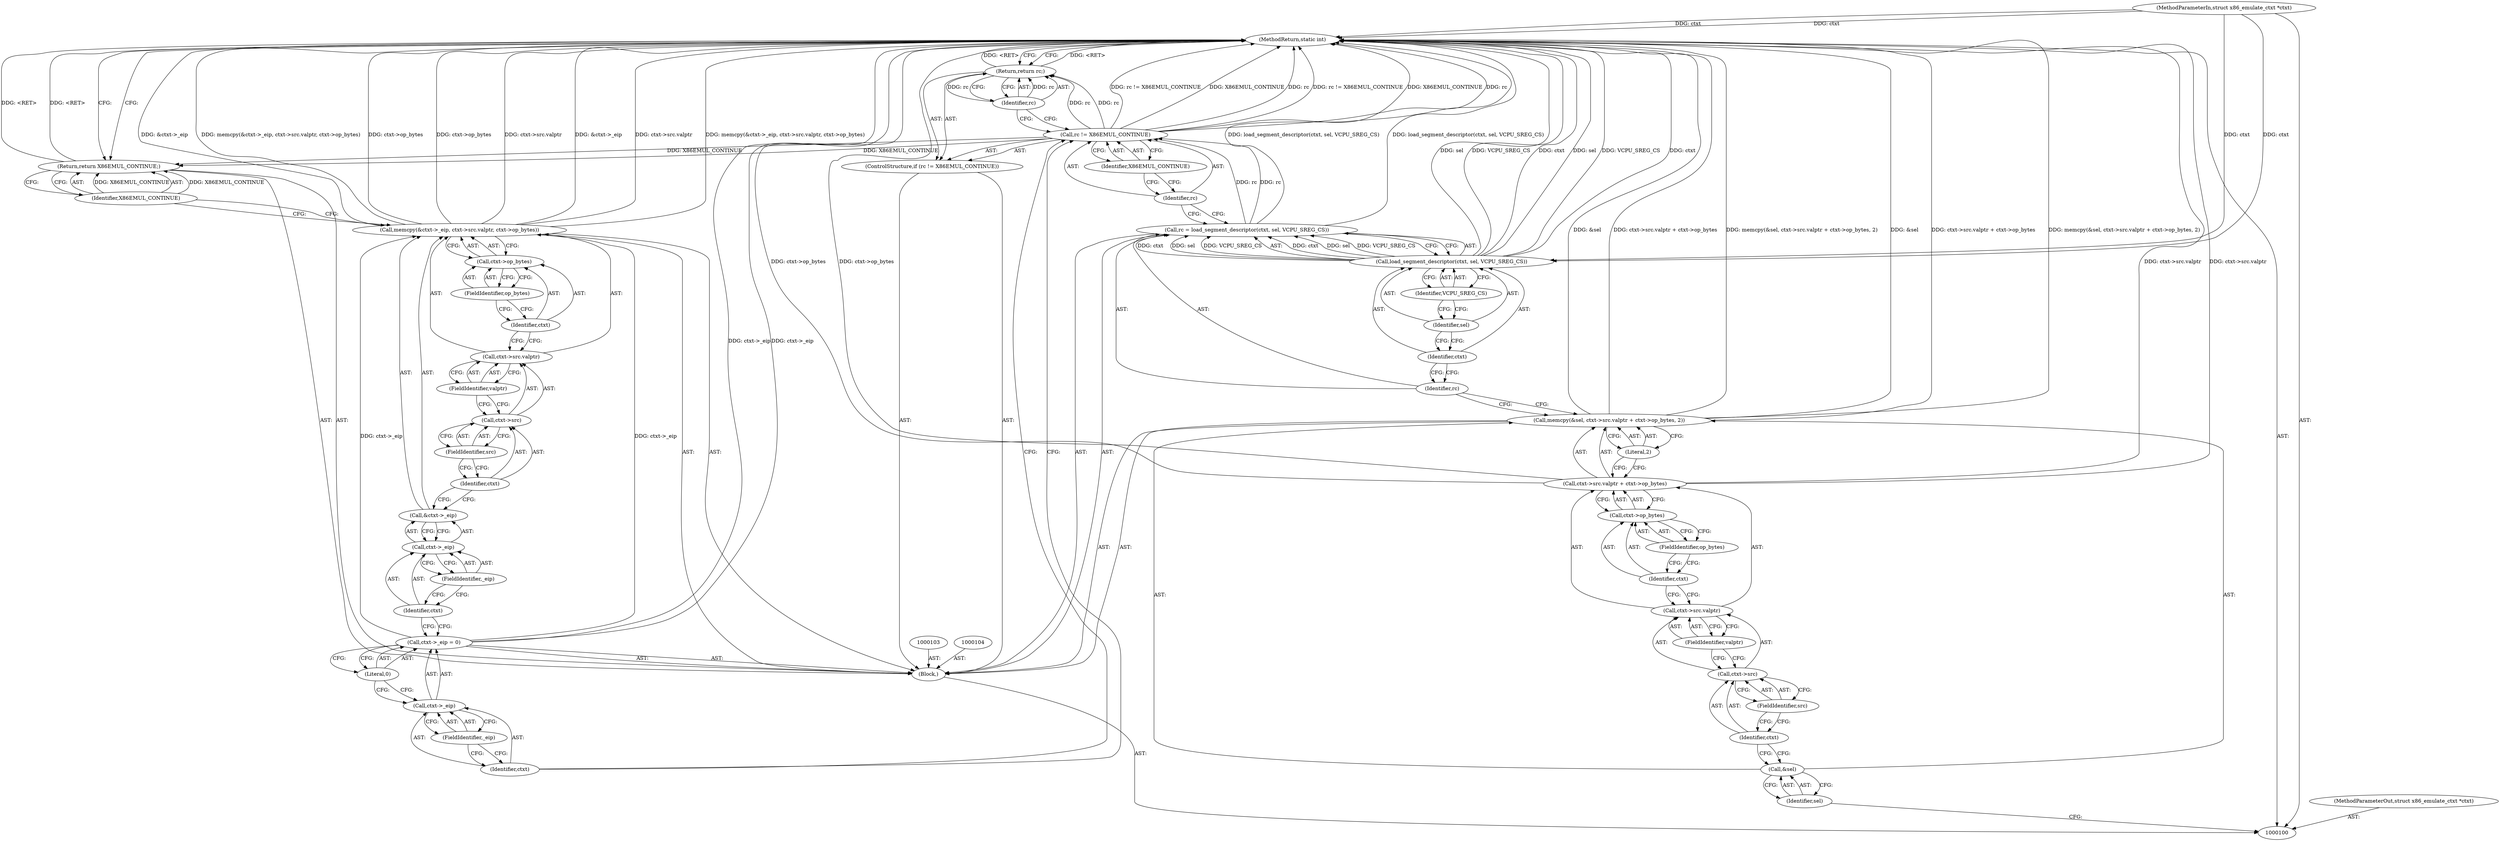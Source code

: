 digraph "1_linux_d1442d85cc30ea75f7d399474ca738e0bc96f715_1" {
"1000150" [label="(MethodReturn,static int)"];
"1000101" [label="(MethodParameterIn,struct x86_emulate_ctxt *ctxt)"];
"1000199" [label="(MethodParameterOut,struct x86_emulate_ctxt *ctxt)"];
"1000129" [label="(Identifier,rc)"];
"1000128" [label="(Return,return rc;)"];
"1000130" [label="(Call,ctxt->_eip = 0)"];
"1000131" [label="(Call,ctxt->_eip)"];
"1000132" [label="(Identifier,ctxt)"];
"1000134" [label="(Literal,0)"];
"1000133" [label="(FieldIdentifier,_eip)"];
"1000135" [label="(Call,memcpy(&ctxt->_eip, ctxt->src.valptr, ctxt->op_bytes))"];
"1000139" [label="(FieldIdentifier,_eip)"];
"1000140" [label="(Call,ctxt->src.valptr)"];
"1000141" [label="(Call,ctxt->src)"];
"1000142" [label="(Identifier,ctxt)"];
"1000143" [label="(FieldIdentifier,src)"];
"1000144" [label="(FieldIdentifier,valptr)"];
"1000145" [label="(Call,ctxt->op_bytes)"];
"1000146" [label="(Identifier,ctxt)"];
"1000147" [label="(FieldIdentifier,op_bytes)"];
"1000136" [label="(Call,&ctxt->_eip)"];
"1000137" [label="(Call,ctxt->_eip)"];
"1000138" [label="(Identifier,ctxt)"];
"1000148" [label="(Return,return X86EMUL_CONTINUE;)"];
"1000149" [label="(Identifier,X86EMUL_CONTINUE)"];
"1000102" [label="(Block,)"];
"1000107" [label="(Identifier,sel)"];
"1000108" [label="(Call,ctxt->src.valptr + ctxt->op_bytes)"];
"1000109" [label="(Call,ctxt->src.valptr)"];
"1000110" [label="(Call,ctxt->src)"];
"1000111" [label="(Identifier,ctxt)"];
"1000105" [label="(Call,memcpy(&sel, ctxt->src.valptr + ctxt->op_bytes, 2))"];
"1000112" [label="(FieldIdentifier,src)"];
"1000113" [label="(FieldIdentifier,valptr)"];
"1000114" [label="(Call,ctxt->op_bytes)"];
"1000115" [label="(Identifier,ctxt)"];
"1000116" [label="(FieldIdentifier,op_bytes)"];
"1000117" [label="(Literal,2)"];
"1000106" [label="(Call,&sel)"];
"1000118" [label="(Call,rc = load_segment_descriptor(ctxt, sel, VCPU_SREG_CS))"];
"1000119" [label="(Identifier,rc)"];
"1000121" [label="(Identifier,ctxt)"];
"1000122" [label="(Identifier,sel)"];
"1000123" [label="(Identifier,VCPU_SREG_CS)"];
"1000120" [label="(Call,load_segment_descriptor(ctxt, sel, VCPU_SREG_CS))"];
"1000127" [label="(Identifier,X86EMUL_CONTINUE)"];
"1000124" [label="(ControlStructure,if (rc != X86EMUL_CONTINUE))"];
"1000125" [label="(Call,rc != X86EMUL_CONTINUE)"];
"1000126" [label="(Identifier,rc)"];
"1000150" -> "1000100"  [label="AST: "];
"1000150" -> "1000128"  [label="CFG: "];
"1000150" -> "1000148"  [label="CFG: "];
"1000148" -> "1000150"  [label="DDG: <RET>"];
"1000128" -> "1000150"  [label="DDG: <RET>"];
"1000125" -> "1000150"  [label="DDG: rc != X86EMUL_CONTINUE"];
"1000125" -> "1000150"  [label="DDG: X86EMUL_CONTINUE"];
"1000125" -> "1000150"  [label="DDG: rc"];
"1000105" -> "1000150"  [label="DDG: ctxt->src.valptr + ctxt->op_bytes"];
"1000105" -> "1000150"  [label="DDG: memcpy(&sel, ctxt->src.valptr + ctxt->op_bytes, 2)"];
"1000105" -> "1000150"  [label="DDG: &sel"];
"1000108" -> "1000150"  [label="DDG: ctxt->op_bytes"];
"1000108" -> "1000150"  [label="DDG: ctxt->src.valptr"];
"1000120" -> "1000150"  [label="DDG: VCPU_SREG_CS"];
"1000120" -> "1000150"  [label="DDG: ctxt"];
"1000120" -> "1000150"  [label="DDG: sel"];
"1000135" -> "1000150"  [label="DDG: ctxt->src.valptr"];
"1000135" -> "1000150"  [label="DDG: memcpy(&ctxt->_eip, ctxt->src.valptr, ctxt->op_bytes)"];
"1000135" -> "1000150"  [label="DDG: &ctxt->_eip"];
"1000135" -> "1000150"  [label="DDG: ctxt->op_bytes"];
"1000130" -> "1000150"  [label="DDG: ctxt->_eip"];
"1000101" -> "1000150"  [label="DDG: ctxt"];
"1000118" -> "1000150"  [label="DDG: load_segment_descriptor(ctxt, sel, VCPU_SREG_CS)"];
"1000101" -> "1000100"  [label="AST: "];
"1000101" -> "1000150"  [label="DDG: ctxt"];
"1000101" -> "1000120"  [label="DDG: ctxt"];
"1000199" -> "1000100"  [label="AST: "];
"1000129" -> "1000128"  [label="AST: "];
"1000129" -> "1000125"  [label="CFG: "];
"1000128" -> "1000129"  [label="CFG: "];
"1000129" -> "1000128"  [label="DDG: rc"];
"1000128" -> "1000124"  [label="AST: "];
"1000128" -> "1000129"  [label="CFG: "];
"1000129" -> "1000128"  [label="AST: "];
"1000150" -> "1000128"  [label="CFG: "];
"1000128" -> "1000150"  [label="DDG: <RET>"];
"1000129" -> "1000128"  [label="DDG: rc"];
"1000125" -> "1000128"  [label="DDG: rc"];
"1000130" -> "1000102"  [label="AST: "];
"1000130" -> "1000134"  [label="CFG: "];
"1000131" -> "1000130"  [label="AST: "];
"1000134" -> "1000130"  [label="AST: "];
"1000138" -> "1000130"  [label="CFG: "];
"1000130" -> "1000150"  [label="DDG: ctxt->_eip"];
"1000130" -> "1000135"  [label="DDG: ctxt->_eip"];
"1000131" -> "1000130"  [label="AST: "];
"1000131" -> "1000133"  [label="CFG: "];
"1000132" -> "1000131"  [label="AST: "];
"1000133" -> "1000131"  [label="AST: "];
"1000134" -> "1000131"  [label="CFG: "];
"1000132" -> "1000131"  [label="AST: "];
"1000132" -> "1000125"  [label="CFG: "];
"1000133" -> "1000132"  [label="CFG: "];
"1000134" -> "1000130"  [label="AST: "];
"1000134" -> "1000131"  [label="CFG: "];
"1000130" -> "1000134"  [label="CFG: "];
"1000133" -> "1000131"  [label="AST: "];
"1000133" -> "1000132"  [label="CFG: "];
"1000131" -> "1000133"  [label="CFG: "];
"1000135" -> "1000102"  [label="AST: "];
"1000135" -> "1000145"  [label="CFG: "];
"1000136" -> "1000135"  [label="AST: "];
"1000140" -> "1000135"  [label="AST: "];
"1000145" -> "1000135"  [label="AST: "];
"1000149" -> "1000135"  [label="CFG: "];
"1000135" -> "1000150"  [label="DDG: ctxt->src.valptr"];
"1000135" -> "1000150"  [label="DDG: memcpy(&ctxt->_eip, ctxt->src.valptr, ctxt->op_bytes)"];
"1000135" -> "1000150"  [label="DDG: &ctxt->_eip"];
"1000135" -> "1000150"  [label="DDG: ctxt->op_bytes"];
"1000130" -> "1000135"  [label="DDG: ctxt->_eip"];
"1000139" -> "1000137"  [label="AST: "];
"1000139" -> "1000138"  [label="CFG: "];
"1000137" -> "1000139"  [label="CFG: "];
"1000140" -> "1000135"  [label="AST: "];
"1000140" -> "1000144"  [label="CFG: "];
"1000141" -> "1000140"  [label="AST: "];
"1000144" -> "1000140"  [label="AST: "];
"1000146" -> "1000140"  [label="CFG: "];
"1000141" -> "1000140"  [label="AST: "];
"1000141" -> "1000143"  [label="CFG: "];
"1000142" -> "1000141"  [label="AST: "];
"1000143" -> "1000141"  [label="AST: "];
"1000144" -> "1000141"  [label="CFG: "];
"1000142" -> "1000141"  [label="AST: "];
"1000142" -> "1000136"  [label="CFG: "];
"1000143" -> "1000142"  [label="CFG: "];
"1000143" -> "1000141"  [label="AST: "];
"1000143" -> "1000142"  [label="CFG: "];
"1000141" -> "1000143"  [label="CFG: "];
"1000144" -> "1000140"  [label="AST: "];
"1000144" -> "1000141"  [label="CFG: "];
"1000140" -> "1000144"  [label="CFG: "];
"1000145" -> "1000135"  [label="AST: "];
"1000145" -> "1000147"  [label="CFG: "];
"1000146" -> "1000145"  [label="AST: "];
"1000147" -> "1000145"  [label="AST: "];
"1000135" -> "1000145"  [label="CFG: "];
"1000146" -> "1000145"  [label="AST: "];
"1000146" -> "1000140"  [label="CFG: "];
"1000147" -> "1000146"  [label="CFG: "];
"1000147" -> "1000145"  [label="AST: "];
"1000147" -> "1000146"  [label="CFG: "];
"1000145" -> "1000147"  [label="CFG: "];
"1000136" -> "1000135"  [label="AST: "];
"1000136" -> "1000137"  [label="CFG: "];
"1000137" -> "1000136"  [label="AST: "];
"1000142" -> "1000136"  [label="CFG: "];
"1000137" -> "1000136"  [label="AST: "];
"1000137" -> "1000139"  [label="CFG: "];
"1000138" -> "1000137"  [label="AST: "];
"1000139" -> "1000137"  [label="AST: "];
"1000136" -> "1000137"  [label="CFG: "];
"1000138" -> "1000137"  [label="AST: "];
"1000138" -> "1000130"  [label="CFG: "];
"1000139" -> "1000138"  [label="CFG: "];
"1000148" -> "1000102"  [label="AST: "];
"1000148" -> "1000149"  [label="CFG: "];
"1000149" -> "1000148"  [label="AST: "];
"1000150" -> "1000148"  [label="CFG: "];
"1000148" -> "1000150"  [label="DDG: <RET>"];
"1000149" -> "1000148"  [label="DDG: X86EMUL_CONTINUE"];
"1000125" -> "1000148"  [label="DDG: X86EMUL_CONTINUE"];
"1000149" -> "1000148"  [label="AST: "];
"1000149" -> "1000135"  [label="CFG: "];
"1000148" -> "1000149"  [label="CFG: "];
"1000149" -> "1000148"  [label="DDG: X86EMUL_CONTINUE"];
"1000102" -> "1000100"  [label="AST: "];
"1000103" -> "1000102"  [label="AST: "];
"1000104" -> "1000102"  [label="AST: "];
"1000105" -> "1000102"  [label="AST: "];
"1000118" -> "1000102"  [label="AST: "];
"1000124" -> "1000102"  [label="AST: "];
"1000130" -> "1000102"  [label="AST: "];
"1000135" -> "1000102"  [label="AST: "];
"1000148" -> "1000102"  [label="AST: "];
"1000107" -> "1000106"  [label="AST: "];
"1000107" -> "1000100"  [label="CFG: "];
"1000106" -> "1000107"  [label="CFG: "];
"1000108" -> "1000105"  [label="AST: "];
"1000108" -> "1000114"  [label="CFG: "];
"1000109" -> "1000108"  [label="AST: "];
"1000114" -> "1000108"  [label="AST: "];
"1000117" -> "1000108"  [label="CFG: "];
"1000108" -> "1000150"  [label="DDG: ctxt->op_bytes"];
"1000108" -> "1000150"  [label="DDG: ctxt->src.valptr"];
"1000109" -> "1000108"  [label="AST: "];
"1000109" -> "1000113"  [label="CFG: "];
"1000110" -> "1000109"  [label="AST: "];
"1000113" -> "1000109"  [label="AST: "];
"1000115" -> "1000109"  [label="CFG: "];
"1000110" -> "1000109"  [label="AST: "];
"1000110" -> "1000112"  [label="CFG: "];
"1000111" -> "1000110"  [label="AST: "];
"1000112" -> "1000110"  [label="AST: "];
"1000113" -> "1000110"  [label="CFG: "];
"1000111" -> "1000110"  [label="AST: "];
"1000111" -> "1000106"  [label="CFG: "];
"1000112" -> "1000111"  [label="CFG: "];
"1000105" -> "1000102"  [label="AST: "];
"1000105" -> "1000117"  [label="CFG: "];
"1000106" -> "1000105"  [label="AST: "];
"1000108" -> "1000105"  [label="AST: "];
"1000117" -> "1000105"  [label="AST: "];
"1000119" -> "1000105"  [label="CFG: "];
"1000105" -> "1000150"  [label="DDG: ctxt->src.valptr + ctxt->op_bytes"];
"1000105" -> "1000150"  [label="DDG: memcpy(&sel, ctxt->src.valptr + ctxt->op_bytes, 2)"];
"1000105" -> "1000150"  [label="DDG: &sel"];
"1000112" -> "1000110"  [label="AST: "];
"1000112" -> "1000111"  [label="CFG: "];
"1000110" -> "1000112"  [label="CFG: "];
"1000113" -> "1000109"  [label="AST: "];
"1000113" -> "1000110"  [label="CFG: "];
"1000109" -> "1000113"  [label="CFG: "];
"1000114" -> "1000108"  [label="AST: "];
"1000114" -> "1000116"  [label="CFG: "];
"1000115" -> "1000114"  [label="AST: "];
"1000116" -> "1000114"  [label="AST: "];
"1000108" -> "1000114"  [label="CFG: "];
"1000115" -> "1000114"  [label="AST: "];
"1000115" -> "1000109"  [label="CFG: "];
"1000116" -> "1000115"  [label="CFG: "];
"1000116" -> "1000114"  [label="AST: "];
"1000116" -> "1000115"  [label="CFG: "];
"1000114" -> "1000116"  [label="CFG: "];
"1000117" -> "1000105"  [label="AST: "];
"1000117" -> "1000108"  [label="CFG: "];
"1000105" -> "1000117"  [label="CFG: "];
"1000106" -> "1000105"  [label="AST: "];
"1000106" -> "1000107"  [label="CFG: "];
"1000107" -> "1000106"  [label="AST: "];
"1000111" -> "1000106"  [label="CFG: "];
"1000118" -> "1000102"  [label="AST: "];
"1000118" -> "1000120"  [label="CFG: "];
"1000119" -> "1000118"  [label="AST: "];
"1000120" -> "1000118"  [label="AST: "];
"1000126" -> "1000118"  [label="CFG: "];
"1000118" -> "1000150"  [label="DDG: load_segment_descriptor(ctxt, sel, VCPU_SREG_CS)"];
"1000120" -> "1000118"  [label="DDG: ctxt"];
"1000120" -> "1000118"  [label="DDG: sel"];
"1000120" -> "1000118"  [label="DDG: VCPU_SREG_CS"];
"1000118" -> "1000125"  [label="DDG: rc"];
"1000119" -> "1000118"  [label="AST: "];
"1000119" -> "1000105"  [label="CFG: "];
"1000121" -> "1000119"  [label="CFG: "];
"1000121" -> "1000120"  [label="AST: "];
"1000121" -> "1000119"  [label="CFG: "];
"1000122" -> "1000121"  [label="CFG: "];
"1000122" -> "1000120"  [label="AST: "];
"1000122" -> "1000121"  [label="CFG: "];
"1000123" -> "1000122"  [label="CFG: "];
"1000123" -> "1000120"  [label="AST: "];
"1000123" -> "1000122"  [label="CFG: "];
"1000120" -> "1000123"  [label="CFG: "];
"1000120" -> "1000118"  [label="AST: "];
"1000120" -> "1000123"  [label="CFG: "];
"1000121" -> "1000120"  [label="AST: "];
"1000122" -> "1000120"  [label="AST: "];
"1000123" -> "1000120"  [label="AST: "];
"1000118" -> "1000120"  [label="CFG: "];
"1000120" -> "1000150"  [label="DDG: VCPU_SREG_CS"];
"1000120" -> "1000150"  [label="DDG: ctxt"];
"1000120" -> "1000150"  [label="DDG: sel"];
"1000120" -> "1000118"  [label="DDG: ctxt"];
"1000120" -> "1000118"  [label="DDG: sel"];
"1000120" -> "1000118"  [label="DDG: VCPU_SREG_CS"];
"1000101" -> "1000120"  [label="DDG: ctxt"];
"1000127" -> "1000125"  [label="AST: "];
"1000127" -> "1000126"  [label="CFG: "];
"1000125" -> "1000127"  [label="CFG: "];
"1000124" -> "1000102"  [label="AST: "];
"1000125" -> "1000124"  [label="AST: "];
"1000128" -> "1000124"  [label="AST: "];
"1000125" -> "1000124"  [label="AST: "];
"1000125" -> "1000127"  [label="CFG: "];
"1000126" -> "1000125"  [label="AST: "];
"1000127" -> "1000125"  [label="AST: "];
"1000129" -> "1000125"  [label="CFG: "];
"1000132" -> "1000125"  [label="CFG: "];
"1000125" -> "1000150"  [label="DDG: rc != X86EMUL_CONTINUE"];
"1000125" -> "1000150"  [label="DDG: X86EMUL_CONTINUE"];
"1000125" -> "1000150"  [label="DDG: rc"];
"1000118" -> "1000125"  [label="DDG: rc"];
"1000125" -> "1000128"  [label="DDG: rc"];
"1000125" -> "1000148"  [label="DDG: X86EMUL_CONTINUE"];
"1000126" -> "1000125"  [label="AST: "];
"1000126" -> "1000118"  [label="CFG: "];
"1000127" -> "1000126"  [label="CFG: "];
}
